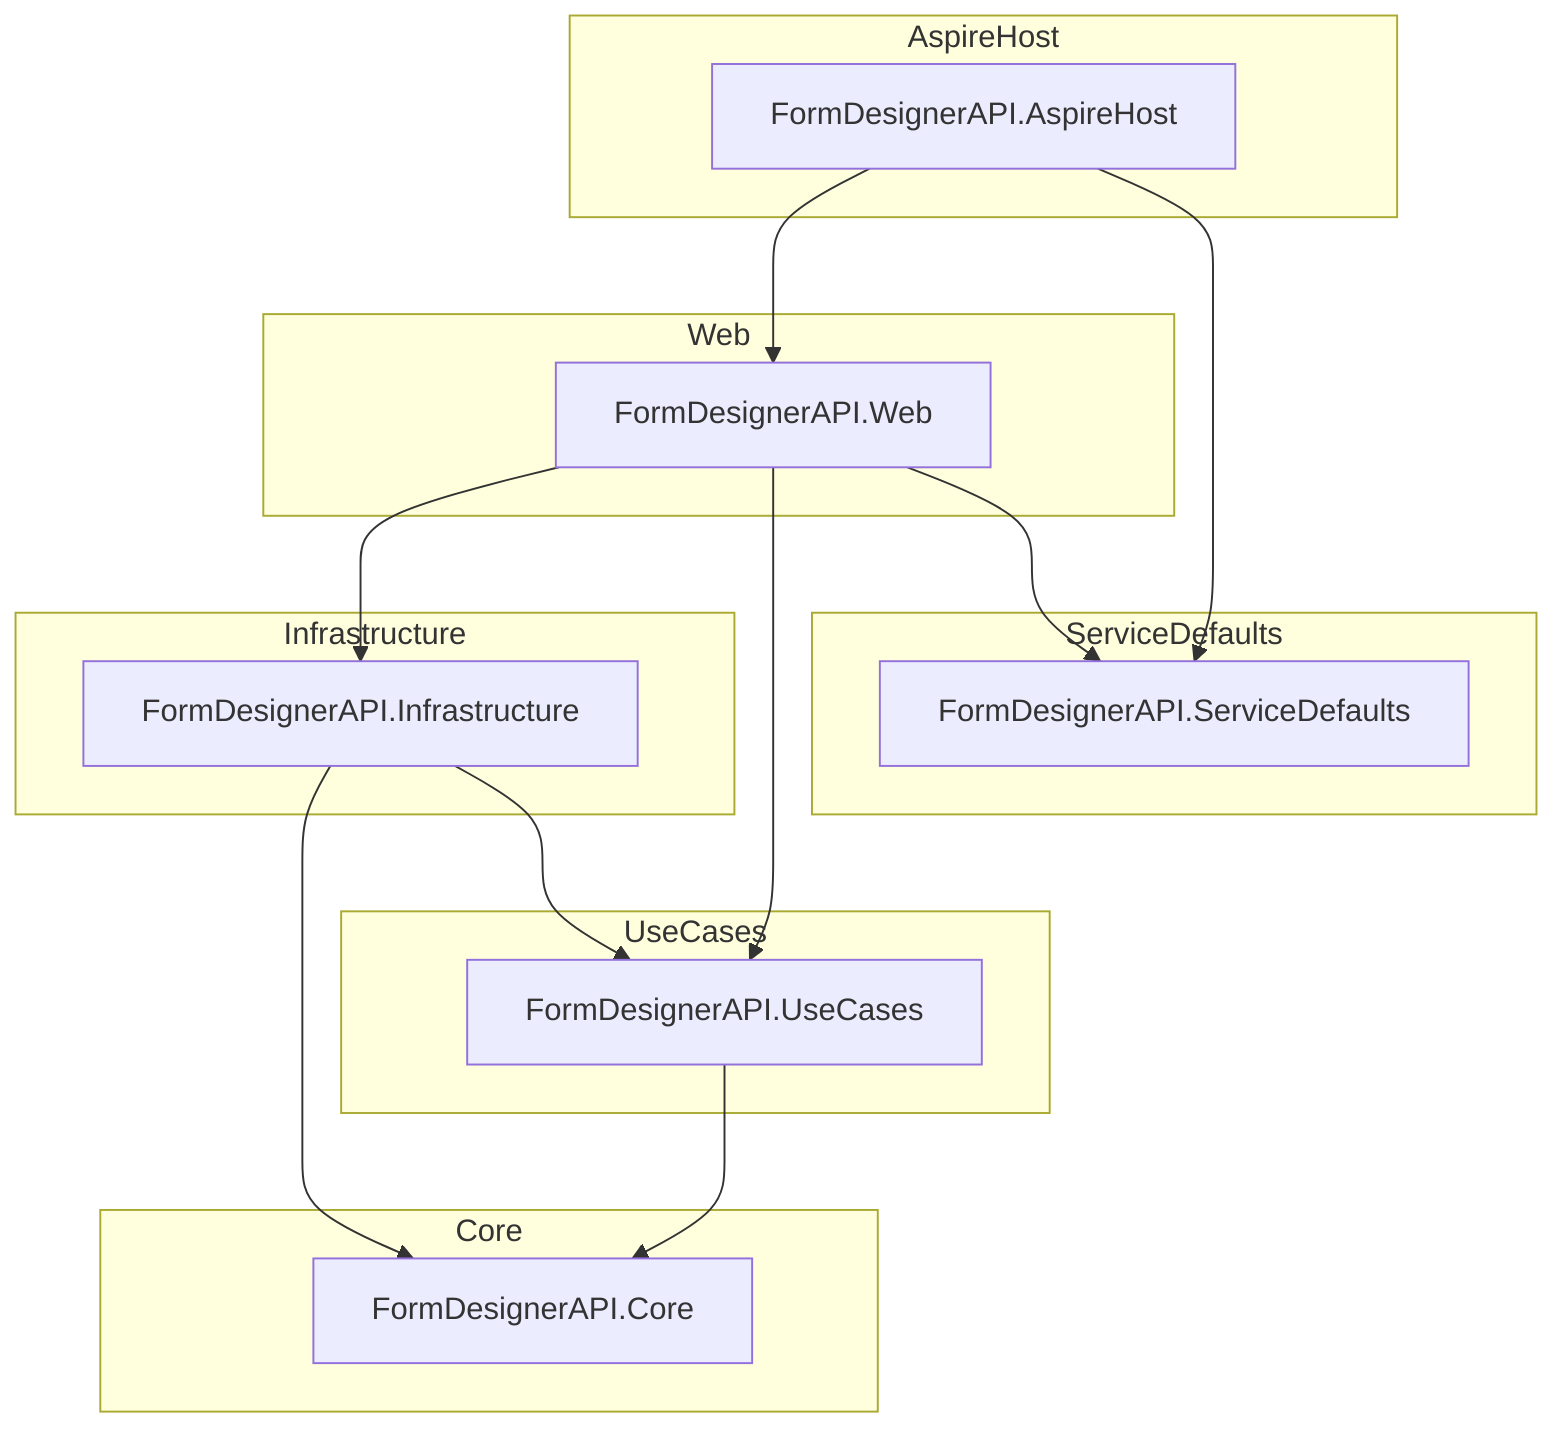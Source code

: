 ---
references:
  - "File: /src"
  - "File: /src/FormDesignerAPI.Web/FormDesignerAPI.Web.csproj"
  - "File: /src/FormDesignerAPI.Core/FormDesignerAPI.Core.csproj"
  - "File: /src/FormDesignerAPI.UseCases/FormDesignerAPI.UseCases.csproj"
  - "File:
    /src/FormDesignerAPI.Infrastructure/FormDesignerAPI.Infrastructure.csproj"
  - "File: /src/FormDesignerAPI.AspireHost/FormDesignerAPI.AspireHost.csproj"
generationTime: 2025-10-02T10:06:29.866Z
---
flowchart TD
    
    subgraph AspireHost
        AH[FormDesignerAPI.AspireHost]
    end
    subgraph Web
        WEB[FormDesignerAPI.Web]
    end
    subgraph Infrastructure
        INF[FormDesignerAPI.Infrastructure]
    end
    subgraph UseCases
        UC[FormDesignerAPI.UseCases]
    end
    subgraph Core
        CORE[FormDesignerAPI.Core]
    end
    subgraph ServiceDefaults
        SD[FormDesignerAPI.ServiceDefaults]
    end

    AH --> WEB
    AH --> SD
    WEB --> INF
    WEB --> UC
    WEB --> SD
    INF --> CORE
    INF --> UC
    UC --> CORE